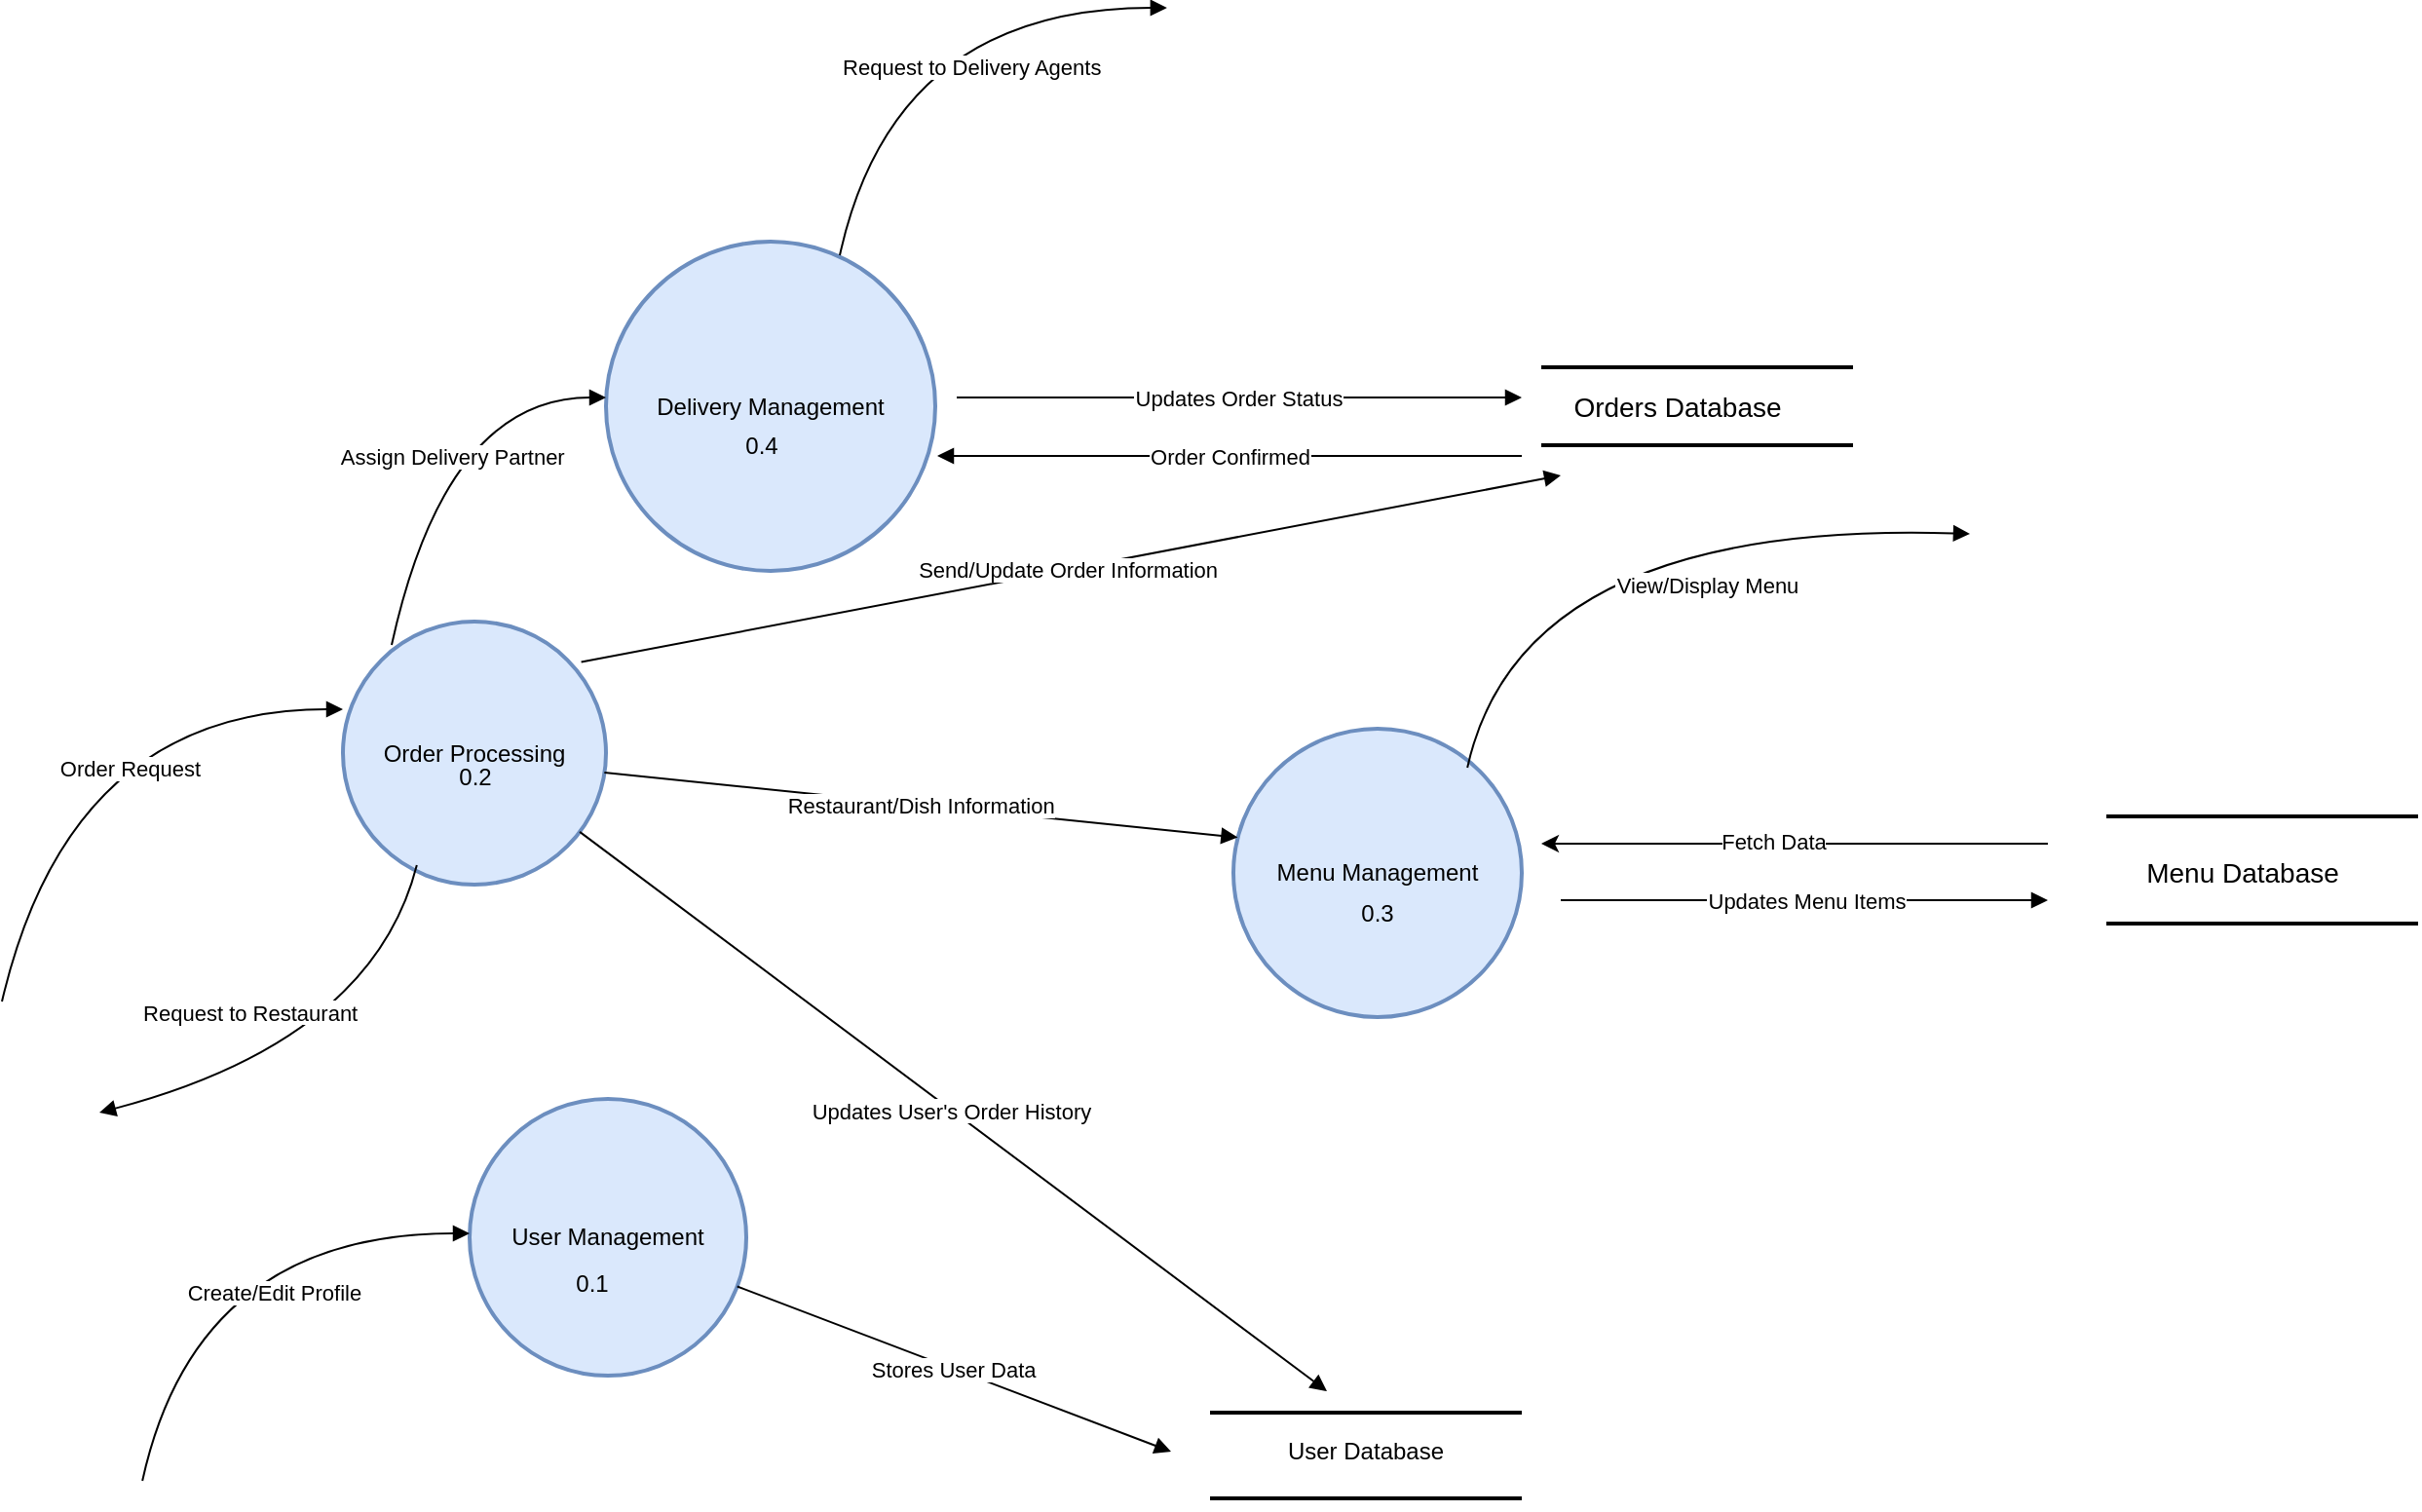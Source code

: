 <mxfile version="26.1.1">
  <diagram name="Page-1" id="IEeU7vvbA8pHSe_ctTYq">
    <mxGraphModel grid="1" page="1" gridSize="10" guides="1" tooltips="1" connect="0" arrows="1" fold="1" pageScale="1" pageWidth="1169" pageHeight="827" math="0" shadow="0">
      <root>
        <mxCell id="0" />
        <mxCell id="1" parent="0" />
        <mxCell id="jNv-1I2shVDkQpE-fSoV-22" value="Tracks Order Status" style="curved=1;startArrow=none;endArrow=block;exitX=0;exitY=0.1;entryX=0;entryY=0.64;rounded=0;" edge="1" parent="1">
          <mxGeometry relative="1" as="geometry">
            <Array as="points">
              <mxPoint x="20" y="616" />
              <mxPoint x="20" y="490" />
            </Array>
            <mxPoint x="455" y="434.56" as="targetPoint" />
          </mxGeometry>
        </mxCell>
        <mxCell id="jNv-1I2shVDkQpE-fSoV-26" value="Order Processing" style="ellipse;aspect=fixed;strokeWidth=2;whiteSpace=wrap;fillColor=#dae8fc;strokeColor=#6c8ebf;" vertex="1" parent="1">
          <mxGeometry x="535" y="295" width="135" height="135" as="geometry" />
        </mxCell>
        <mxCell id="jNv-1I2shVDkQpE-fSoV-27" value="User Management" style="ellipse;aspect=fixed;strokeWidth=2;whiteSpace=wrap;fillColor=#dae8fc;strokeColor=#6c8ebf;" vertex="1" parent="1">
          <mxGeometry x="600" y="540" width="142" height="142" as="geometry" />
        </mxCell>
        <mxCell id="jNv-1I2shVDkQpE-fSoV-29" value="Menu Management" style="ellipse;aspect=fixed;strokeWidth=2;whiteSpace=wrap;fillColor=#dae8fc;strokeColor=#6c8ebf;" vertex="1" parent="1">
          <mxGeometry x="992" y="350" width="148" height="148" as="geometry" />
        </mxCell>
        <mxCell id="jNv-1I2shVDkQpE-fSoV-36" value="Delivery Management" style="ellipse;aspect=fixed;strokeWidth=2;whiteSpace=wrap;fillColor=#dae8fc;strokeColor=#6c8ebf;" vertex="1" parent="1">
          <mxGeometry x="670" y="100" width="169" height="169" as="geometry" />
        </mxCell>
        <mxCell id="jNv-1I2shVDkQpE-fSoV-43" value="Stores User Data" style="curved=1;startArrow=none;endArrow=block;rounded=0;" edge="1" parent="1" source="jNv-1I2shVDkQpE-fSoV-27">
          <mxGeometry relative="1" as="geometry">
            <Array as="points" />
            <mxPoint x="960" y="721" as="targetPoint" />
          </mxGeometry>
        </mxCell>
        <mxCell id="jNv-1I2shVDkQpE-fSoV-44" value="Updates Menu Items" style="curved=1;startArrow=none;endArrow=block;rounded=0;" edge="1" parent="1">
          <mxGeometry x="0.01" relative="1" as="geometry">
            <Array as="points" />
            <mxPoint x="1160" y="438" as="sourcePoint" />
            <mxPoint x="1410" y="438" as="targetPoint" />
            <mxPoint as="offset" />
          </mxGeometry>
        </mxCell>
        <mxCell id="jNv-1I2shVDkQpE-fSoV-46" value="Request to Delivery Agents" style="curved=1;startArrow=none;endArrow=block;exitX=0.388;exitY=0.05;rounded=0;exitDx=0;exitDy=0;exitPerimeter=0;" edge="1" parent="1">
          <mxGeometry x="0.259" y="-30" relative="1" as="geometry">
            <Array as="points">
              <mxPoint x="817.92" y="-20" />
            </Array>
            <mxPoint x="790.0" y="107" as="sourcePoint" />
            <mxPoint x="957.92" y="-20" as="targetPoint" />
            <mxPoint as="offset" />
          </mxGeometry>
        </mxCell>
        <object label="" tags="Fetch Data" id="jNv-1I2shVDkQpE-fSoV-77">
          <mxCell style="edgeStyle=orthogonalEdgeStyle;rounded=0;orthogonalLoop=1;jettySize=auto;html=1;" edge="1" parent="1">
            <mxGeometry relative="1" as="geometry">
              <mxPoint x="1150" y="409" as="targetPoint" />
              <mxPoint x="1410" y="409" as="sourcePoint" />
            </mxGeometry>
          </mxCell>
        </object>
        <mxCell id="jNv-1I2shVDkQpE-fSoV-81" value="Fetch Data" style="edgeLabel;html=1;align=center;verticalAlign=middle;resizable=0;points=[];" connectable="0" vertex="1" parent="jNv-1I2shVDkQpE-fSoV-77">
          <mxGeometry x="0.082" y="2" relative="1" as="geometry">
            <mxPoint x="-1" y="-3" as="offset" />
          </mxGeometry>
        </mxCell>
        <mxCell id="jNv-1I2shVDkQpE-fSoV-49" value="" style="line;strokeWidth=2;html=1;" vertex="1" parent="1">
          <mxGeometry x="1440" y="390" width="160" height="10" as="geometry" />
        </mxCell>
        <mxCell id="jNv-1I2shVDkQpE-fSoV-51" value="" style="line;strokeWidth=2;html=1;" vertex="1" parent="1">
          <mxGeometry x="1440" y="445" width="160" height="10" as="geometry" />
        </mxCell>
        <mxCell id="jNv-1I2shVDkQpE-fSoV-52" value="&lt;font style=&quot;font-size: 14px;&quot;&gt;Menu Database&lt;/font&gt;" style="text;strokeColor=none;align=center;fillColor=none;html=1;verticalAlign=middle;whiteSpace=wrap;rounded=0;" vertex="1" parent="1">
          <mxGeometry x="1450" y="409" width="120" height="30" as="geometry" />
        </mxCell>
        <mxCell id="jNv-1I2shVDkQpE-fSoV-55" value="" style="line;strokeWidth=2;html=1;" vertex="1" parent="1">
          <mxGeometry x="1150" y="159.5" width="160" height="10" as="geometry" />
        </mxCell>
        <mxCell id="jNv-1I2shVDkQpE-fSoV-57" value="" style="line;strokeWidth=2;html=1;" vertex="1" parent="1">
          <mxGeometry x="1150" y="199.5" width="160" height="10" as="geometry" />
        </mxCell>
        <mxCell id="jNv-1I2shVDkQpE-fSoV-58" value="&lt;font style=&quot;font-size: 14px;&quot;&gt;Orders Database&lt;/font&gt;" style="text;strokeColor=none;align=center;fillColor=none;html=1;verticalAlign=middle;whiteSpace=wrap;rounded=0;" vertex="1" parent="1">
          <mxGeometry x="1160" y="169.5" width="120" height="30" as="geometry" />
        </mxCell>
        <mxCell id="jNv-1I2shVDkQpE-fSoV-66" value="" style="line;strokeWidth=2;html=1;" vertex="1" parent="1">
          <mxGeometry x="980" y="696" width="160" height="10" as="geometry" />
        </mxCell>
        <mxCell id="jNv-1I2shVDkQpE-fSoV-67" value="" style="line;strokeWidth=2;html=1;" vertex="1" parent="1">
          <mxGeometry x="980" y="740" width="160" height="10" as="geometry" />
        </mxCell>
        <mxCell id="jNv-1I2shVDkQpE-fSoV-68" value="User Database" style="text;strokeColor=none;align=center;fillColor=none;html=1;verticalAlign=middle;whiteSpace=wrap;rounded=0;" vertex="1" parent="1">
          <mxGeometry x="1010" y="706" width="100" height="30" as="geometry" />
        </mxCell>
        <mxCell id="jNv-1I2shVDkQpE-fSoV-85" value="View/Display Menu" style="curved=1;startArrow=none;endArrow=block;exitX=0.388;exitY=0.05;rounded=0;exitDx=0;exitDy=0;exitPerimeter=0;" edge="1" parent="1">
          <mxGeometry x="0.259" y="-30" relative="1" as="geometry">
            <Array as="points">
              <mxPoint x="1140" y="243" />
            </Array>
            <mxPoint x="1112.08" y="370" as="sourcePoint" />
            <mxPoint x="1370" y="250" as="targetPoint" />
            <mxPoint as="offset" />
          </mxGeometry>
        </mxCell>
        <mxCell id="jNv-1I2shVDkQpE-fSoV-88" value="Updates Order Status" style="curved=1;startArrow=none;endArrow=block;rounded=0;" edge="1" parent="1">
          <mxGeometry relative="1" as="geometry">
            <Array as="points" />
            <mxPoint x="850" y="180" as="sourcePoint" />
            <mxPoint x="1140" y="180" as="targetPoint" />
          </mxGeometry>
        </mxCell>
        <mxCell id="jNv-1I2shVDkQpE-fSoV-89" value="Send/Update Order Information" style="curved=1;startArrow=none;endArrow=block;rounded=0;exitX=0.906;exitY=0.154;exitDx=0;exitDy=0;exitPerimeter=0;" edge="1" parent="1" source="jNv-1I2shVDkQpE-fSoV-26">
          <mxGeometry x="-0.005" relative="1" as="geometry">
            <Array as="points" />
            <mxPoint x="980" y="330.33" as="sourcePoint" />
            <mxPoint x="1160" y="220" as="targetPoint" />
            <mxPoint as="offset" />
          </mxGeometry>
        </mxCell>
        <mxCell id="jNv-1I2shVDkQpE-fSoV-90" value="Order Confirmed" style="curved=1;startArrow=none;endArrow=block;rounded=0;" edge="1" parent="1">
          <mxGeometry x="-0.005" relative="1" as="geometry">
            <Array as="points" />
            <mxPoint x="1140" y="210" as="sourcePoint" />
            <mxPoint x="840" y="210" as="targetPoint" />
            <mxPoint as="offset" />
          </mxGeometry>
        </mxCell>
        <mxCell id="jNv-1I2shVDkQpE-fSoV-92" value="Updates User&#39;s Order History" style="curved=1;startArrow=none;endArrow=block;rounded=0;" edge="1" parent="1" source="jNv-1I2shVDkQpE-fSoV-26">
          <mxGeometry x="-0.005" relative="1" as="geometry">
            <Array as="points" />
            <mxPoint x="950" y="450" as="sourcePoint" />
            <mxPoint x="1040" y="690" as="targetPoint" />
            <mxPoint as="offset" />
          </mxGeometry>
        </mxCell>
        <mxCell id="jNv-1I2shVDkQpE-fSoV-93" value="0.1" style="text;strokeColor=none;align=center;fillColor=none;html=1;verticalAlign=middle;whiteSpace=wrap;rounded=0;" vertex="1" parent="1">
          <mxGeometry x="632.5" y="620" width="60" height="30" as="geometry" />
        </mxCell>
        <mxCell id="jNv-1I2shVDkQpE-fSoV-95" value="0.3" style="text;strokeColor=none;align=center;fillColor=none;html=1;verticalAlign=middle;whiteSpace=wrap;rounded=0;" vertex="1" parent="1">
          <mxGeometry x="1036" y="430" width="60" height="30" as="geometry" />
        </mxCell>
        <mxCell id="jNv-1I2shVDkQpE-fSoV-97" value="0.4" style="text;strokeColor=none;align=center;fillColor=none;html=1;verticalAlign=middle;whiteSpace=wrap;rounded=0;" vertex="1" parent="1">
          <mxGeometry x="720" y="189.5" width="60" height="30" as="geometry" />
        </mxCell>
        <mxCell id="jNv-1I2shVDkQpE-fSoV-98" value="Create/Edit Profile" style="curved=1;startArrow=none;endArrow=block;exitX=0.388;exitY=0.05;rounded=0;exitDx=0;exitDy=0;exitPerimeter=0;" edge="1" parent="1">
          <mxGeometry x="0.259" y="-30" relative="1" as="geometry">
            <Array as="points">
              <mxPoint x="460" y="609" />
            </Array>
            <mxPoint x="432.08" y="736" as="sourcePoint" />
            <mxPoint x="600" y="609" as="targetPoint" />
            <mxPoint as="offset" />
          </mxGeometry>
        </mxCell>
        <mxCell id="jNv-1I2shVDkQpE-fSoV-100" value="0.2" style="text;strokeColor=none;align=center;fillColor=none;html=1;verticalAlign=middle;whiteSpace=wrap;rounded=0;" vertex="1" parent="1">
          <mxGeometry x="572.5" y="360" width="60" height="30" as="geometry" />
        </mxCell>
        <mxCell id="jNv-1I2shVDkQpE-fSoV-101" value="Restaurant/Dish Information" style="curved=1;startArrow=none;endArrow=block;rounded=0;entryX=0.015;entryY=0.377;entryDx=0;entryDy=0;entryPerimeter=0;exitX=0.994;exitY=0.574;exitDx=0;exitDy=0;exitPerimeter=0;" edge="1" parent="1" source="jNv-1I2shVDkQpE-fSoV-26" target="jNv-1I2shVDkQpE-fSoV-29">
          <mxGeometry relative="1" as="geometry">
            <Array as="points" />
            <mxPoint x="772" y="379" as="sourcePoint" />
            <mxPoint x="1062" y="379" as="targetPoint" />
          </mxGeometry>
        </mxCell>
        <mxCell id="jNv-1I2shVDkQpE-fSoV-104" value="Order Request" style="curved=1;startArrow=none;endArrow=block;rounded=0;" edge="1" parent="1">
          <mxGeometry x="0.259" y="-30" relative="1" as="geometry">
            <Array as="points">
              <mxPoint x="395.0" y="340" />
            </Array>
            <mxPoint x="360" y="490" as="sourcePoint" />
            <mxPoint x="535" y="340" as="targetPoint" />
            <mxPoint as="offset" />
          </mxGeometry>
        </mxCell>
        <mxCell id="jNv-1I2shVDkQpE-fSoV-105" value="Request to Restaurant" style="curved=1;startArrow=none;endArrow=block;exitX=0.388;exitY=0.05;rounded=0;exitDx=0;exitDy=0;exitPerimeter=0;" edge="1" parent="1">
          <mxGeometry x="0.259" y="-30" relative="1" as="geometry">
            <Array as="points">
              <mxPoint x="550" y="510" />
            </Array>
            <mxPoint x="572.92" y="420" as="sourcePoint" />
            <mxPoint x="410.0" y="547" as="targetPoint" />
            <mxPoint as="offset" />
          </mxGeometry>
        </mxCell>
        <mxCell id="jNv-1I2shVDkQpE-fSoV-106" value="Assign Delivery Partner" style="curved=1;startArrow=none;endArrow=block;exitX=0.388;exitY=0.05;rounded=0;exitDx=0;exitDy=0;exitPerimeter=0;" edge="1" parent="1">
          <mxGeometry x="0.259" y="-30" relative="1" as="geometry">
            <Array as="points">
              <mxPoint x="587.92" y="180" />
            </Array>
            <mxPoint x="560.0" y="307" as="sourcePoint" />
            <mxPoint x="670" y="180" as="targetPoint" />
            <mxPoint as="offset" />
          </mxGeometry>
        </mxCell>
      </root>
    </mxGraphModel>
  </diagram>
</mxfile>
